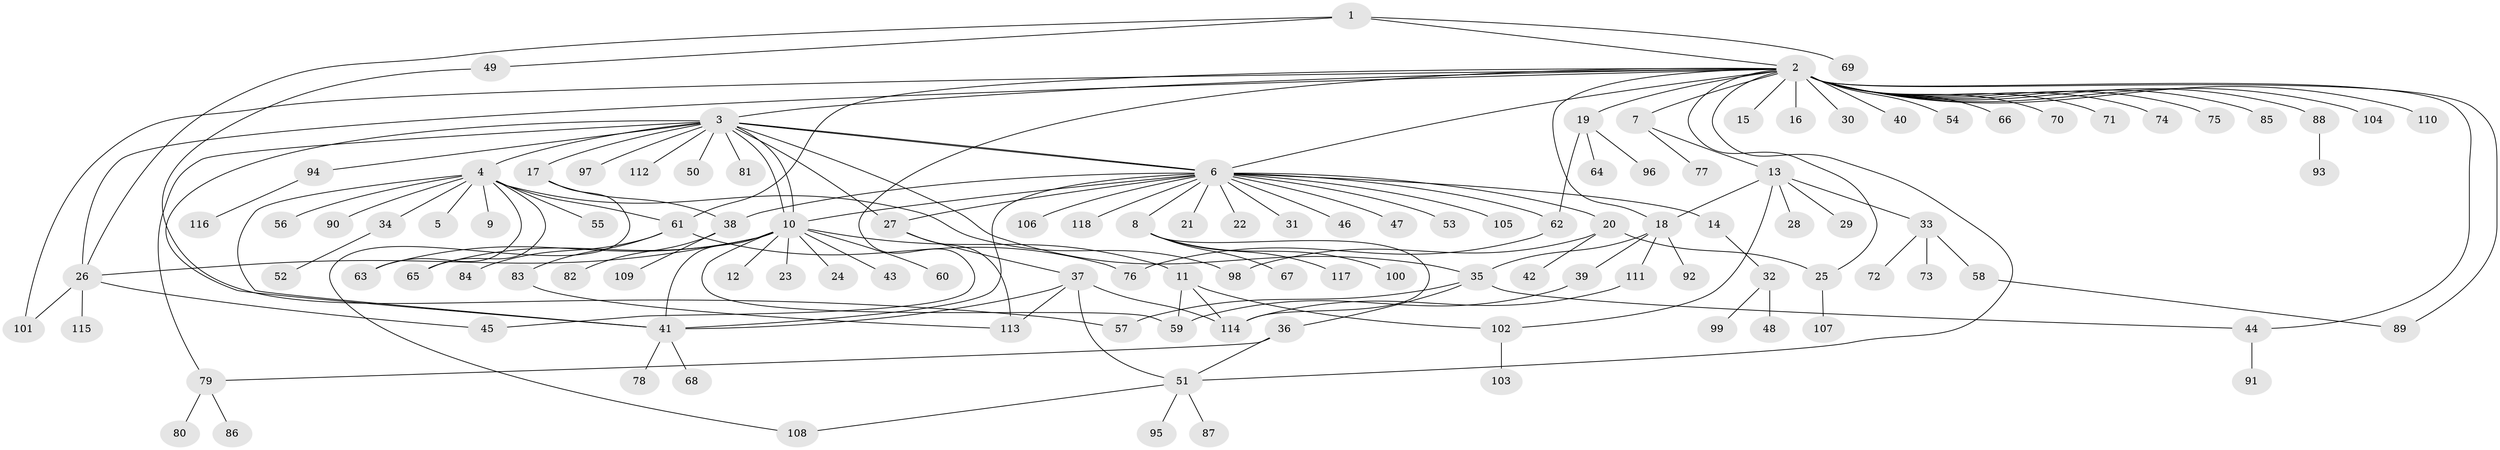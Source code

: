 // Generated by graph-tools (version 1.1) at 2025/25/03/09/25 03:25:56]
// undirected, 118 vertices, 155 edges
graph export_dot {
graph [start="1"]
  node [color=gray90,style=filled];
  1;
  2;
  3;
  4;
  5;
  6;
  7;
  8;
  9;
  10;
  11;
  12;
  13;
  14;
  15;
  16;
  17;
  18;
  19;
  20;
  21;
  22;
  23;
  24;
  25;
  26;
  27;
  28;
  29;
  30;
  31;
  32;
  33;
  34;
  35;
  36;
  37;
  38;
  39;
  40;
  41;
  42;
  43;
  44;
  45;
  46;
  47;
  48;
  49;
  50;
  51;
  52;
  53;
  54;
  55;
  56;
  57;
  58;
  59;
  60;
  61;
  62;
  63;
  64;
  65;
  66;
  67;
  68;
  69;
  70;
  71;
  72;
  73;
  74;
  75;
  76;
  77;
  78;
  79;
  80;
  81;
  82;
  83;
  84;
  85;
  86;
  87;
  88;
  89;
  90;
  91;
  92;
  93;
  94;
  95;
  96;
  97;
  98;
  99;
  100;
  101;
  102;
  103;
  104;
  105;
  106;
  107;
  108;
  109;
  110;
  111;
  112;
  113;
  114;
  115;
  116;
  117;
  118;
  1 -- 2;
  1 -- 26;
  1 -- 49;
  1 -- 69;
  2 -- 3;
  2 -- 6;
  2 -- 7;
  2 -- 15;
  2 -- 16;
  2 -- 18;
  2 -- 19;
  2 -- 25;
  2 -- 26;
  2 -- 30;
  2 -- 40;
  2 -- 44;
  2 -- 45;
  2 -- 51;
  2 -- 54;
  2 -- 61;
  2 -- 66;
  2 -- 70;
  2 -- 71;
  2 -- 74;
  2 -- 75;
  2 -- 85;
  2 -- 88;
  2 -- 89;
  2 -- 101;
  2 -- 104;
  2 -- 110;
  3 -- 4;
  3 -- 6;
  3 -- 6;
  3 -- 10;
  3 -- 10;
  3 -- 17;
  3 -- 27;
  3 -- 35;
  3 -- 41;
  3 -- 50;
  3 -- 79;
  3 -- 81;
  3 -- 94;
  3 -- 97;
  3 -- 112;
  4 -- 5;
  4 -- 9;
  4 -- 34;
  4 -- 41;
  4 -- 55;
  4 -- 56;
  4 -- 61;
  4 -- 63;
  4 -- 65;
  4 -- 90;
  4 -- 98;
  6 -- 8;
  6 -- 10;
  6 -- 14;
  6 -- 20;
  6 -- 21;
  6 -- 22;
  6 -- 27;
  6 -- 31;
  6 -- 38;
  6 -- 41;
  6 -- 46;
  6 -- 47;
  6 -- 53;
  6 -- 62;
  6 -- 105;
  6 -- 106;
  6 -- 118;
  7 -- 13;
  7 -- 77;
  8 -- 67;
  8 -- 100;
  8 -- 114;
  8 -- 117;
  10 -- 11;
  10 -- 12;
  10 -- 23;
  10 -- 24;
  10 -- 26;
  10 -- 41;
  10 -- 43;
  10 -- 59;
  10 -- 60;
  10 -- 63;
  10 -- 65;
  11 -- 59;
  11 -- 102;
  11 -- 114;
  13 -- 18;
  13 -- 28;
  13 -- 29;
  13 -- 33;
  13 -- 102;
  14 -- 32;
  17 -- 38;
  17 -- 108;
  18 -- 35;
  18 -- 39;
  18 -- 92;
  18 -- 111;
  19 -- 62;
  19 -- 64;
  19 -- 96;
  20 -- 25;
  20 -- 42;
  20 -- 98;
  25 -- 107;
  26 -- 45;
  26 -- 101;
  26 -- 115;
  27 -- 37;
  27 -- 113;
  32 -- 48;
  32 -- 99;
  33 -- 58;
  33 -- 72;
  33 -- 73;
  34 -- 52;
  35 -- 36;
  35 -- 44;
  35 -- 57;
  36 -- 51;
  36 -- 79;
  37 -- 41;
  37 -- 51;
  37 -- 113;
  37 -- 114;
  38 -- 82;
  38 -- 109;
  39 -- 59;
  41 -- 68;
  41 -- 78;
  44 -- 91;
  49 -- 57;
  51 -- 87;
  51 -- 95;
  51 -- 108;
  58 -- 89;
  61 -- 76;
  61 -- 83;
  61 -- 84;
  62 -- 76;
  79 -- 80;
  79 -- 86;
  83 -- 113;
  88 -- 93;
  94 -- 116;
  102 -- 103;
  111 -- 114;
}
